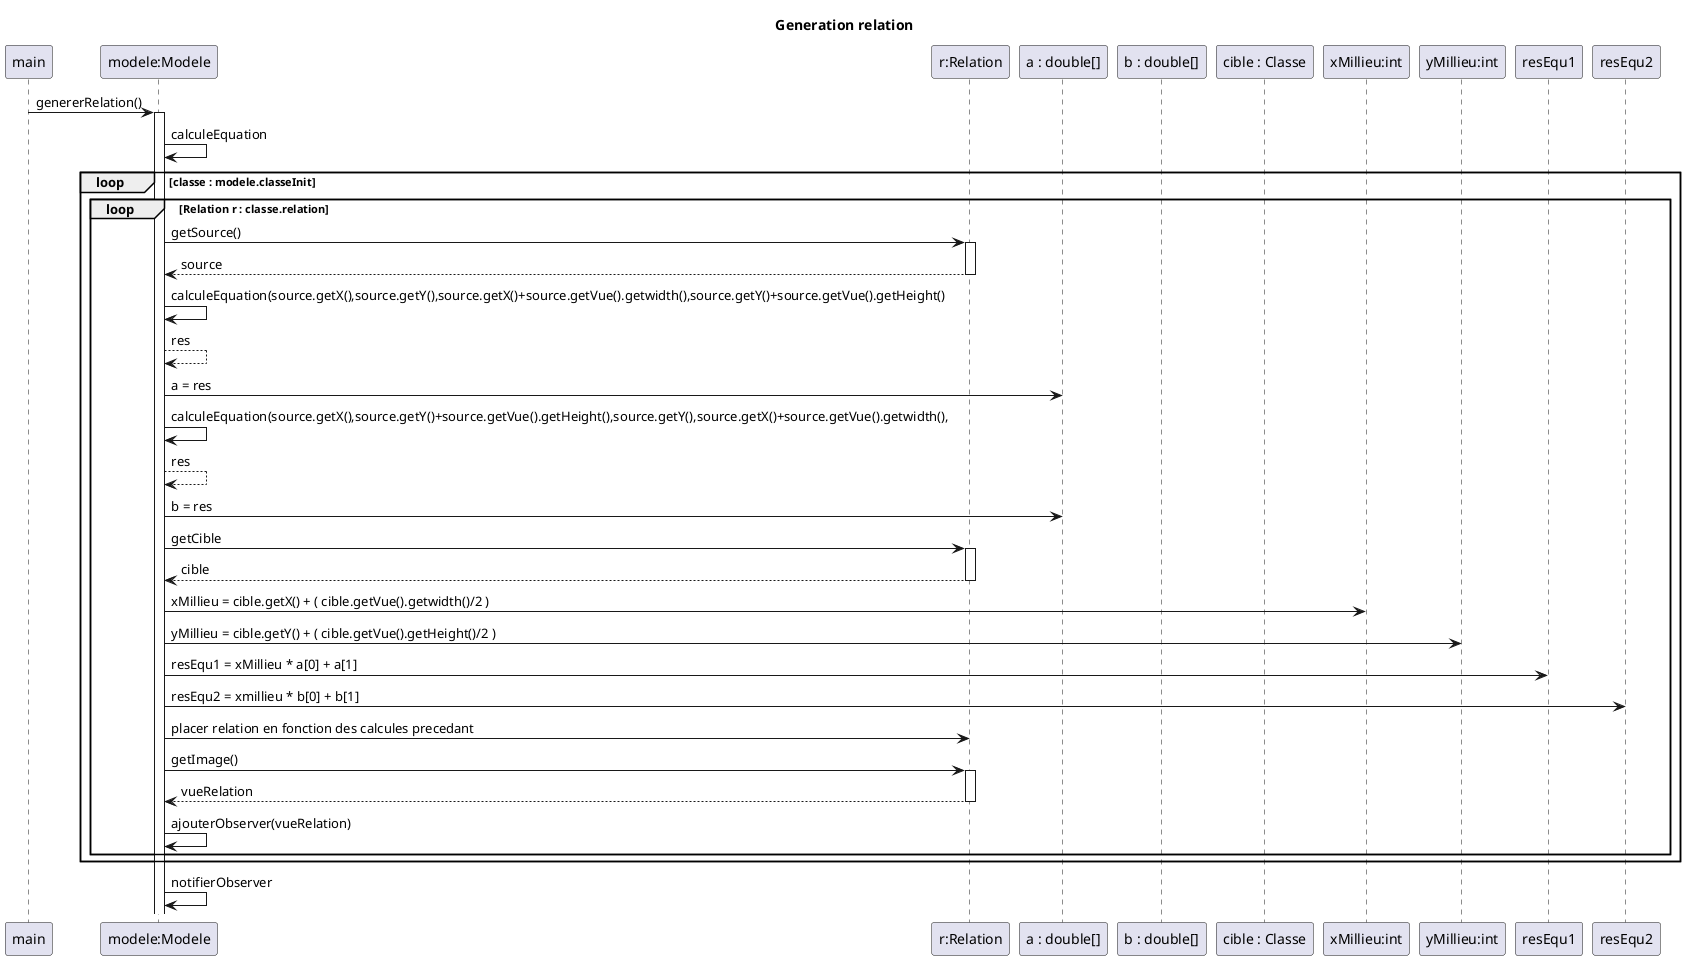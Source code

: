 @startuml
'https://plantuml.com/sequence-diagram
participant main
participant "modele:Modele" as modele
participant "r:Relation" as relation
participant "a : double[]" as equation1
participant "b : double[]" as equation2
participant "cible : Classe" as cible
participant "xMillieu:int" as x
participant "yMillieu:int" as y

Title Generation relation

main->modele : genererRelation()
activate modele





modele->modele : calculeEquation

loop classe : modele.classeInit
loop Relation r : classe.relation

modele->relation : getSource()
activate relation
relation-->modele : source
deactivate relation

modele -> modele : calculeEquation(source.getX(),source.getY(),source.getX()+source.getVue().getwidth(),source.getY()+source.getVue().getHeight()
modele-->modele : res
modele->equation1 : a = res
modele -> modele : calculeEquation(source.getX(),source.getY()+source.getVue().getHeight(),source.getY(),source.getX()+source.getVue().getwidth(),
modele-->modele : res
modele->equation1 : b = res

modele->relation : getCible
activate relation
relation-->modele : cible
deactivate relation

modele->x : xMillieu = cible.getX() + ( cible.getVue().getwidth()/2 )
modele->y : yMillieu = cible.getY() + ( cible.getVue().getHeight()/2 )

modele -> resEqu1 : resEqu1 = xMillieu * a[0] + a[1]
modele -> resEqu2 : resEqu2 = xmillieu * b[0] + b[1]

modele->relation : placer relation en fonction des calcules precedant

modele->relation : getImage()
activate relation
relation-->modele : vueRelation
deactivate relation

modele->modele : ajouterObserver(vueRelation)



end
end

modele->modele : notifierObserver
@enduml